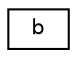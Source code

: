 digraph "Graphical Class Hierarchy"
{
 // LATEX_PDF_SIZE
  edge [fontname="Helvetica",fontsize="10",labelfontname="Helvetica",labelfontsize="10"];
  node [fontname="Helvetica",fontsize="10",shape=record];
  rankdir="LR";
  Node0 [label="b",height=0.2,width=0.4,color="black", fillcolor="white", style="filled",URL="$classb.html",tooltip="The purpose of this class is to act as an abstraction for the DatabaseInteraction class...."];
}
